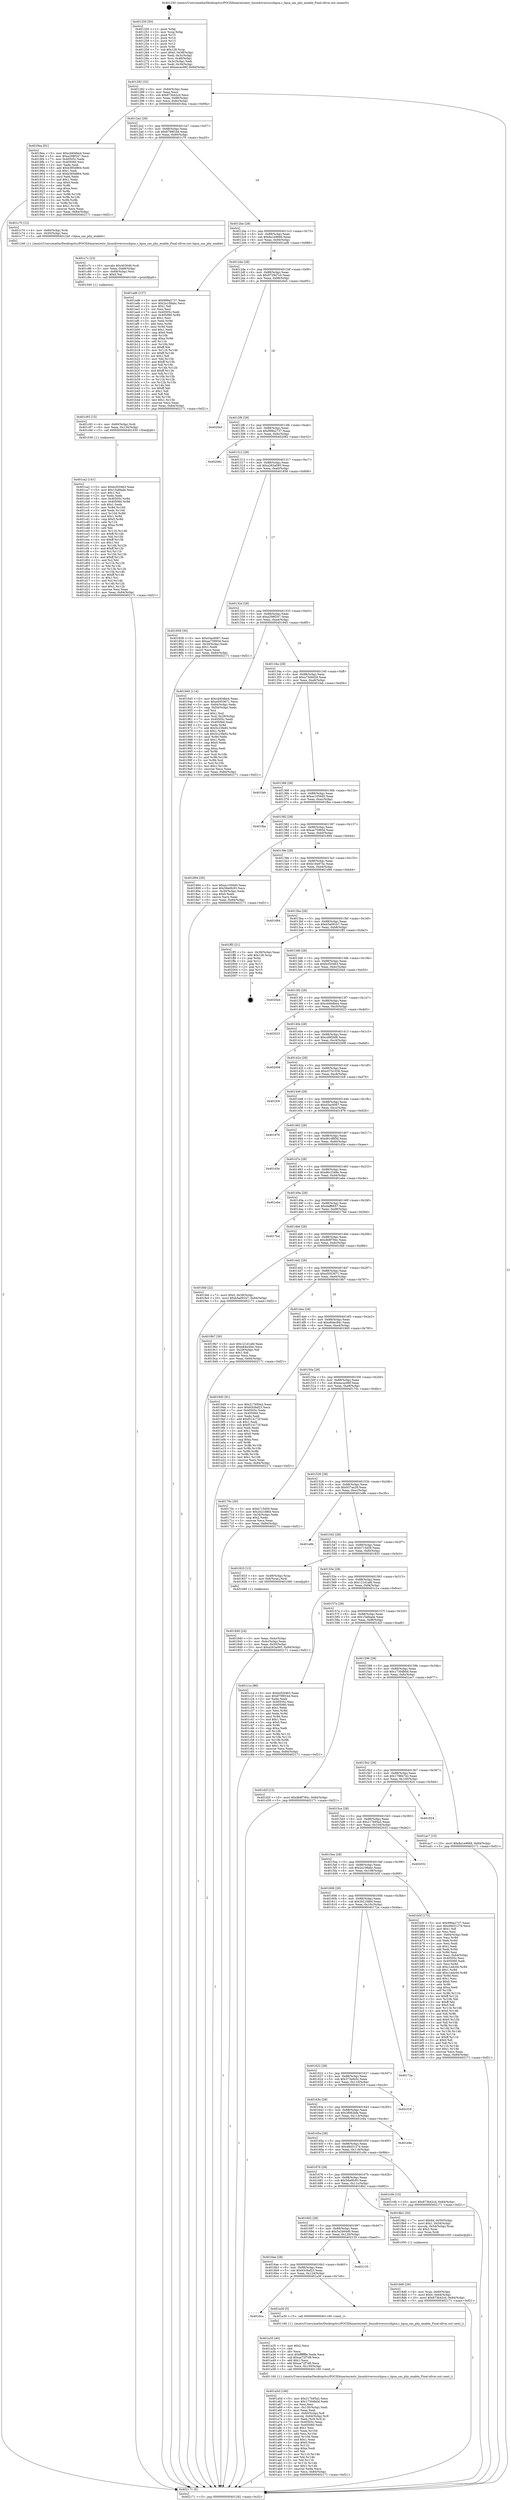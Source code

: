 digraph "0x401250" {
  label = "0x401250 (/mnt/c/Users/mathe/Desktop/tcc/POCII/binaries/extr_linuxdriversscsihpsa.c_hpsa_sas_phy_enable_Final-ollvm.out::main(0))"
  labelloc = "t"
  node[shape=record]

  Entry [label="",width=0.3,height=0.3,shape=circle,fillcolor=black,style=filled]
  "0x401282" [label="{
     0x401282 [32]\l
     | [instrs]\l
     &nbsp;&nbsp;0x401282 \<+6\>: mov -0x84(%rbp),%eax\l
     &nbsp;&nbsp;0x401288 \<+2\>: mov %eax,%ecx\l
     &nbsp;&nbsp;0x40128a \<+6\>: sub $0x873b42cd,%ecx\l
     &nbsp;&nbsp;0x401290 \<+6\>: mov %eax,-0x88(%rbp)\l
     &nbsp;&nbsp;0x401296 \<+6\>: mov %ecx,-0x8c(%rbp)\l
     &nbsp;&nbsp;0x40129c \<+6\>: je 00000000004018ea \<main+0x69a\>\l
  }"]
  "0x4018ea" [label="{
     0x4018ea [91]\l
     | [instrs]\l
     &nbsp;&nbsp;0x4018ea \<+5\>: mov $0xcd40dbe4,%eax\l
     &nbsp;&nbsp;0x4018ef \<+5\>: mov $0xa298f247,%ecx\l
     &nbsp;&nbsp;0x4018f4 \<+7\>: mov 0x40505c,%edx\l
     &nbsp;&nbsp;0x4018fb \<+7\>: mov 0x405060,%esi\l
     &nbsp;&nbsp;0x401902 \<+2\>: mov %edx,%edi\l
     &nbsp;&nbsp;0x401904 \<+6\>: add $0xb385d864,%edi\l
     &nbsp;&nbsp;0x40190a \<+3\>: sub $0x1,%edi\l
     &nbsp;&nbsp;0x40190d \<+6\>: sub $0xb385d864,%edi\l
     &nbsp;&nbsp;0x401913 \<+3\>: imul %edi,%edx\l
     &nbsp;&nbsp;0x401916 \<+3\>: and $0x1,%edx\l
     &nbsp;&nbsp;0x401919 \<+3\>: cmp $0x0,%edx\l
     &nbsp;&nbsp;0x40191c \<+4\>: sete %r8b\l
     &nbsp;&nbsp;0x401920 \<+3\>: cmp $0xa,%esi\l
     &nbsp;&nbsp;0x401923 \<+4\>: setl %r9b\l
     &nbsp;&nbsp;0x401927 \<+3\>: mov %r8b,%r10b\l
     &nbsp;&nbsp;0x40192a \<+3\>: and %r9b,%r10b\l
     &nbsp;&nbsp;0x40192d \<+3\>: xor %r9b,%r8b\l
     &nbsp;&nbsp;0x401930 \<+3\>: or %r8b,%r10b\l
     &nbsp;&nbsp;0x401933 \<+4\>: test $0x1,%r10b\l
     &nbsp;&nbsp;0x401937 \<+3\>: cmovne %ecx,%eax\l
     &nbsp;&nbsp;0x40193a \<+6\>: mov %eax,-0x84(%rbp)\l
     &nbsp;&nbsp;0x401940 \<+5\>: jmp 0000000000402171 \<main+0xf21\>\l
  }"]
  "0x4012a2" [label="{
     0x4012a2 [28]\l
     | [instrs]\l
     &nbsp;&nbsp;0x4012a2 \<+5\>: jmp 00000000004012a7 \<main+0x57\>\l
     &nbsp;&nbsp;0x4012a7 \<+6\>: mov -0x88(%rbp),%eax\l
     &nbsp;&nbsp;0x4012ad \<+5\>: sub $0x8798f1b4,%eax\l
     &nbsp;&nbsp;0x4012b2 \<+6\>: mov %eax,-0x90(%rbp)\l
     &nbsp;&nbsp;0x4012b8 \<+6\>: je 0000000000401c70 \<main+0xa20\>\l
  }"]
  Exit [label="",width=0.3,height=0.3,shape=circle,fillcolor=black,style=filled,peripheries=2]
  "0x401c70" [label="{
     0x401c70 [12]\l
     | [instrs]\l
     &nbsp;&nbsp;0x401c70 \<+4\>: mov -0x60(%rbp),%rdi\l
     &nbsp;&nbsp;0x401c74 \<+3\>: mov -0x50(%rbp),%esi\l
     &nbsp;&nbsp;0x401c77 \<+5\>: call 0000000000401240 \<hpsa_sas_phy_enable\>\l
     | [calls]\l
     &nbsp;&nbsp;0x401240 \{1\} (/mnt/c/Users/mathe/Desktop/tcc/POCII/binaries/extr_linuxdriversscsihpsa.c_hpsa_sas_phy_enable_Final-ollvm.out::hpsa_sas_phy_enable)\l
  }"]
  "0x4012be" [label="{
     0x4012be [28]\l
     | [instrs]\l
     &nbsp;&nbsp;0x4012be \<+5\>: jmp 00000000004012c3 \<main+0x73\>\l
     &nbsp;&nbsp;0x4012c3 \<+6\>: mov -0x88(%rbp),%eax\l
     &nbsp;&nbsp;0x4012c9 \<+5\>: sub $0x8a1e9666,%eax\l
     &nbsp;&nbsp;0x4012ce \<+6\>: mov %eax,-0x94(%rbp)\l
     &nbsp;&nbsp;0x4012d4 \<+6\>: je 0000000000401ad6 \<main+0x886\>\l
  }"]
  "0x401ca2" [label="{
     0x401ca2 [141]\l
     | [instrs]\l
     &nbsp;&nbsp;0x401ca2 \<+5\>: mov $0xbcf20463,%eax\l
     &nbsp;&nbsp;0x401ca7 \<+5\>: mov $0x15afdade,%esi\l
     &nbsp;&nbsp;0x401cac \<+2\>: mov $0x1,%cl\l
     &nbsp;&nbsp;0x401cae \<+2\>: xor %edx,%edx\l
     &nbsp;&nbsp;0x401cb0 \<+8\>: mov 0x40505c,%r8d\l
     &nbsp;&nbsp;0x401cb8 \<+8\>: mov 0x405060,%r9d\l
     &nbsp;&nbsp;0x401cc0 \<+3\>: sub $0x1,%edx\l
     &nbsp;&nbsp;0x401cc3 \<+3\>: mov %r8d,%r10d\l
     &nbsp;&nbsp;0x401cc6 \<+3\>: add %edx,%r10d\l
     &nbsp;&nbsp;0x401cc9 \<+4\>: imul %r10d,%r8d\l
     &nbsp;&nbsp;0x401ccd \<+4\>: and $0x1,%r8d\l
     &nbsp;&nbsp;0x401cd1 \<+4\>: cmp $0x0,%r8d\l
     &nbsp;&nbsp;0x401cd5 \<+4\>: sete %r11b\l
     &nbsp;&nbsp;0x401cd9 \<+4\>: cmp $0xa,%r9d\l
     &nbsp;&nbsp;0x401cdd \<+3\>: setl %bl\l
     &nbsp;&nbsp;0x401ce0 \<+3\>: mov %r11b,%r14b\l
     &nbsp;&nbsp;0x401ce3 \<+4\>: xor $0xff,%r14b\l
     &nbsp;&nbsp;0x401ce7 \<+3\>: mov %bl,%r15b\l
     &nbsp;&nbsp;0x401cea \<+4\>: xor $0xff,%r15b\l
     &nbsp;&nbsp;0x401cee \<+3\>: xor $0x1,%cl\l
     &nbsp;&nbsp;0x401cf1 \<+3\>: mov %r14b,%r12b\l
     &nbsp;&nbsp;0x401cf4 \<+4\>: and $0xff,%r12b\l
     &nbsp;&nbsp;0x401cf8 \<+3\>: and %cl,%r11b\l
     &nbsp;&nbsp;0x401cfb \<+3\>: mov %r15b,%r13b\l
     &nbsp;&nbsp;0x401cfe \<+4\>: and $0xff,%r13b\l
     &nbsp;&nbsp;0x401d02 \<+2\>: and %cl,%bl\l
     &nbsp;&nbsp;0x401d04 \<+3\>: or %r11b,%r12b\l
     &nbsp;&nbsp;0x401d07 \<+3\>: or %bl,%r13b\l
     &nbsp;&nbsp;0x401d0a \<+3\>: xor %r13b,%r12b\l
     &nbsp;&nbsp;0x401d0d \<+3\>: or %r15b,%r14b\l
     &nbsp;&nbsp;0x401d10 \<+4\>: xor $0xff,%r14b\l
     &nbsp;&nbsp;0x401d14 \<+3\>: or $0x1,%cl\l
     &nbsp;&nbsp;0x401d17 \<+3\>: and %cl,%r14b\l
     &nbsp;&nbsp;0x401d1a \<+3\>: or %r14b,%r12b\l
     &nbsp;&nbsp;0x401d1d \<+4\>: test $0x1,%r12b\l
     &nbsp;&nbsp;0x401d21 \<+3\>: cmovne %esi,%eax\l
     &nbsp;&nbsp;0x401d24 \<+6\>: mov %eax,-0x84(%rbp)\l
     &nbsp;&nbsp;0x401d2a \<+5\>: jmp 0000000000402171 \<main+0xf21\>\l
  }"]
  "0x401ad6" [label="{
     0x401ad6 [137]\l
     | [instrs]\l
     &nbsp;&nbsp;0x401ad6 \<+5\>: mov $0x999a2737,%eax\l
     &nbsp;&nbsp;0x401adb \<+5\>: mov $0x2a108abc,%ecx\l
     &nbsp;&nbsp;0x401ae0 \<+2\>: mov $0x1,%dl\l
     &nbsp;&nbsp;0x401ae2 \<+2\>: xor %esi,%esi\l
     &nbsp;&nbsp;0x401ae4 \<+7\>: mov 0x40505c,%edi\l
     &nbsp;&nbsp;0x401aeb \<+8\>: mov 0x405060,%r8d\l
     &nbsp;&nbsp;0x401af3 \<+3\>: sub $0x1,%esi\l
     &nbsp;&nbsp;0x401af6 \<+3\>: mov %edi,%r9d\l
     &nbsp;&nbsp;0x401af9 \<+3\>: add %esi,%r9d\l
     &nbsp;&nbsp;0x401afc \<+4\>: imul %r9d,%edi\l
     &nbsp;&nbsp;0x401b00 \<+3\>: and $0x1,%edi\l
     &nbsp;&nbsp;0x401b03 \<+3\>: cmp $0x0,%edi\l
     &nbsp;&nbsp;0x401b06 \<+4\>: sete %r10b\l
     &nbsp;&nbsp;0x401b0a \<+4\>: cmp $0xa,%r8d\l
     &nbsp;&nbsp;0x401b0e \<+4\>: setl %r11b\l
     &nbsp;&nbsp;0x401b12 \<+3\>: mov %r10b,%bl\l
     &nbsp;&nbsp;0x401b15 \<+3\>: xor $0xff,%bl\l
     &nbsp;&nbsp;0x401b18 \<+3\>: mov %r11b,%r14b\l
     &nbsp;&nbsp;0x401b1b \<+4\>: xor $0xff,%r14b\l
     &nbsp;&nbsp;0x401b1f \<+3\>: xor $0x1,%dl\l
     &nbsp;&nbsp;0x401b22 \<+3\>: mov %bl,%r15b\l
     &nbsp;&nbsp;0x401b25 \<+4\>: and $0xff,%r15b\l
     &nbsp;&nbsp;0x401b29 \<+3\>: and %dl,%r10b\l
     &nbsp;&nbsp;0x401b2c \<+3\>: mov %r14b,%r12b\l
     &nbsp;&nbsp;0x401b2f \<+4\>: and $0xff,%r12b\l
     &nbsp;&nbsp;0x401b33 \<+3\>: and %dl,%r11b\l
     &nbsp;&nbsp;0x401b36 \<+3\>: or %r10b,%r15b\l
     &nbsp;&nbsp;0x401b39 \<+3\>: or %r11b,%r12b\l
     &nbsp;&nbsp;0x401b3c \<+3\>: xor %r12b,%r15b\l
     &nbsp;&nbsp;0x401b3f \<+3\>: or %r14b,%bl\l
     &nbsp;&nbsp;0x401b42 \<+3\>: xor $0xff,%bl\l
     &nbsp;&nbsp;0x401b45 \<+3\>: or $0x1,%dl\l
     &nbsp;&nbsp;0x401b48 \<+2\>: and %dl,%bl\l
     &nbsp;&nbsp;0x401b4a \<+3\>: or %bl,%r15b\l
     &nbsp;&nbsp;0x401b4d \<+4\>: test $0x1,%r15b\l
     &nbsp;&nbsp;0x401b51 \<+3\>: cmovne %ecx,%eax\l
     &nbsp;&nbsp;0x401b54 \<+6\>: mov %eax,-0x84(%rbp)\l
     &nbsp;&nbsp;0x401b5a \<+5\>: jmp 0000000000402171 \<main+0xf21\>\l
  }"]
  "0x4012da" [label="{
     0x4012da [28]\l
     | [instrs]\l
     &nbsp;&nbsp;0x4012da \<+5\>: jmp 00000000004012df \<main+0x8f\>\l
     &nbsp;&nbsp;0x4012df \<+6\>: mov -0x88(%rbp),%eax\l
     &nbsp;&nbsp;0x4012e5 \<+5\>: sub $0x9729d7c0,%eax\l
     &nbsp;&nbsp;0x4012ea \<+6\>: mov %eax,-0x98(%rbp)\l
     &nbsp;&nbsp;0x4012f0 \<+6\>: je 00000000004020e5 \<main+0xe95\>\l
  }"]
  "0x401c93" [label="{
     0x401c93 [15]\l
     | [instrs]\l
     &nbsp;&nbsp;0x401c93 \<+4\>: mov -0x60(%rbp),%rdi\l
     &nbsp;&nbsp;0x401c97 \<+6\>: mov %eax,-0x134(%rbp)\l
     &nbsp;&nbsp;0x401c9d \<+5\>: call 0000000000401030 \<free@plt\>\l
     | [calls]\l
     &nbsp;&nbsp;0x401030 \{1\} (unknown)\l
  }"]
  "0x4020e5" [label="{
     0x4020e5\l
  }", style=dashed]
  "0x4012f6" [label="{
     0x4012f6 [28]\l
     | [instrs]\l
     &nbsp;&nbsp;0x4012f6 \<+5\>: jmp 00000000004012fb \<main+0xab\>\l
     &nbsp;&nbsp;0x4012fb \<+6\>: mov -0x88(%rbp),%eax\l
     &nbsp;&nbsp;0x401301 \<+5\>: sub $0x999a2737,%eax\l
     &nbsp;&nbsp;0x401306 \<+6\>: mov %eax,-0x9c(%rbp)\l
     &nbsp;&nbsp;0x40130c \<+6\>: je 0000000000402082 \<main+0xe32\>\l
  }"]
  "0x401c7c" [label="{
     0x401c7c [23]\l
     | [instrs]\l
     &nbsp;&nbsp;0x401c7c \<+10\>: movabs $0x4030d6,%rdi\l
     &nbsp;&nbsp;0x401c86 \<+3\>: mov %eax,-0x68(%rbp)\l
     &nbsp;&nbsp;0x401c89 \<+3\>: mov -0x68(%rbp),%esi\l
     &nbsp;&nbsp;0x401c8c \<+2\>: mov $0x0,%al\l
     &nbsp;&nbsp;0x401c8e \<+5\>: call 0000000000401040 \<printf@plt\>\l
     | [calls]\l
     &nbsp;&nbsp;0x401040 \{1\} (unknown)\l
  }"]
  "0x402082" [label="{
     0x402082\l
  }", style=dashed]
  "0x401312" [label="{
     0x401312 [28]\l
     | [instrs]\l
     &nbsp;&nbsp;0x401312 \<+5\>: jmp 0000000000401317 \<main+0xc7\>\l
     &nbsp;&nbsp;0x401317 \<+6\>: mov -0x88(%rbp),%eax\l
     &nbsp;&nbsp;0x40131d \<+5\>: sub $0xa263a095,%eax\l
     &nbsp;&nbsp;0x401322 \<+6\>: mov %eax,-0xa0(%rbp)\l
     &nbsp;&nbsp;0x401328 \<+6\>: je 0000000000401858 \<main+0x608\>\l
  }"]
  "0x401a5d" [label="{
     0x401a5d [106]\l
     | [instrs]\l
     &nbsp;&nbsp;0x401a5d \<+5\>: mov $0x217b95a2,%ecx\l
     &nbsp;&nbsp;0x401a62 \<+5\>: mov $0x1730db0d,%edx\l
     &nbsp;&nbsp;0x401a67 \<+2\>: xor %esi,%esi\l
     &nbsp;&nbsp;0x401a69 \<+6\>: mov -0x130(%rbp),%edi\l
     &nbsp;&nbsp;0x401a6f \<+3\>: imul %eax,%edi\l
     &nbsp;&nbsp;0x401a72 \<+4\>: mov -0x60(%rbp),%r8\l
     &nbsp;&nbsp;0x401a76 \<+4\>: movslq -0x64(%rbp),%r9\l
     &nbsp;&nbsp;0x401a7a \<+4\>: mov %edi,(%r8,%r9,4)\l
     &nbsp;&nbsp;0x401a7e \<+7\>: mov 0x40505c,%eax\l
     &nbsp;&nbsp;0x401a85 \<+7\>: mov 0x405060,%edi\l
     &nbsp;&nbsp;0x401a8c \<+3\>: sub $0x1,%esi\l
     &nbsp;&nbsp;0x401a8f \<+3\>: mov %eax,%r10d\l
     &nbsp;&nbsp;0x401a92 \<+3\>: add %esi,%r10d\l
     &nbsp;&nbsp;0x401a95 \<+4\>: imul %r10d,%eax\l
     &nbsp;&nbsp;0x401a99 \<+3\>: and $0x1,%eax\l
     &nbsp;&nbsp;0x401a9c \<+3\>: cmp $0x0,%eax\l
     &nbsp;&nbsp;0x401a9f \<+4\>: sete %r11b\l
     &nbsp;&nbsp;0x401aa3 \<+3\>: cmp $0xa,%edi\l
     &nbsp;&nbsp;0x401aa6 \<+3\>: setl %bl\l
     &nbsp;&nbsp;0x401aa9 \<+3\>: mov %r11b,%r14b\l
     &nbsp;&nbsp;0x401aac \<+3\>: and %bl,%r14b\l
     &nbsp;&nbsp;0x401aaf \<+3\>: xor %bl,%r11b\l
     &nbsp;&nbsp;0x401ab2 \<+3\>: or %r11b,%r14b\l
     &nbsp;&nbsp;0x401ab5 \<+4\>: test $0x1,%r14b\l
     &nbsp;&nbsp;0x401ab9 \<+3\>: cmovne %edx,%ecx\l
     &nbsp;&nbsp;0x401abc \<+6\>: mov %ecx,-0x84(%rbp)\l
     &nbsp;&nbsp;0x401ac2 \<+5\>: jmp 0000000000402171 \<main+0xf21\>\l
  }"]
  "0x401858" [label="{
     0x401858 [30]\l
     | [instrs]\l
     &nbsp;&nbsp;0x401858 \<+5\>: mov $0xd3ac6067,%eax\l
     &nbsp;&nbsp;0x40185d \<+5\>: mov $0xae75993d,%ecx\l
     &nbsp;&nbsp;0x401862 \<+3\>: mov -0x30(%rbp),%edx\l
     &nbsp;&nbsp;0x401865 \<+3\>: cmp $0x1,%edx\l
     &nbsp;&nbsp;0x401868 \<+3\>: cmovl %ecx,%eax\l
     &nbsp;&nbsp;0x40186b \<+6\>: mov %eax,-0x84(%rbp)\l
     &nbsp;&nbsp;0x401871 \<+5\>: jmp 0000000000402171 \<main+0xf21\>\l
  }"]
  "0x40132e" [label="{
     0x40132e [28]\l
     | [instrs]\l
     &nbsp;&nbsp;0x40132e \<+5\>: jmp 0000000000401333 \<main+0xe3\>\l
     &nbsp;&nbsp;0x401333 \<+6\>: mov -0x88(%rbp),%eax\l
     &nbsp;&nbsp;0x401339 \<+5\>: sub $0xa298f247,%eax\l
     &nbsp;&nbsp;0x40133e \<+6\>: mov %eax,-0xa4(%rbp)\l
     &nbsp;&nbsp;0x401344 \<+6\>: je 0000000000401945 \<main+0x6f5\>\l
  }"]
  "0x401a35" [label="{
     0x401a35 [40]\l
     | [instrs]\l
     &nbsp;&nbsp;0x401a35 \<+5\>: mov $0x2,%ecx\l
     &nbsp;&nbsp;0x401a3a \<+1\>: cltd\l
     &nbsp;&nbsp;0x401a3b \<+2\>: idiv %ecx\l
     &nbsp;&nbsp;0x401a3d \<+6\>: imul $0xfffffffe,%edx,%ecx\l
     &nbsp;&nbsp;0x401a43 \<+6\>: sub $0xaa72f7d8,%ecx\l
     &nbsp;&nbsp;0x401a49 \<+3\>: add $0x1,%ecx\l
     &nbsp;&nbsp;0x401a4c \<+6\>: add $0xaa72f7d8,%ecx\l
     &nbsp;&nbsp;0x401a52 \<+6\>: mov %ecx,-0x130(%rbp)\l
     &nbsp;&nbsp;0x401a58 \<+5\>: call 0000000000401160 \<next_i\>\l
     | [calls]\l
     &nbsp;&nbsp;0x401160 \{1\} (/mnt/c/Users/mathe/Desktop/tcc/POCII/binaries/extr_linuxdriversscsihpsa.c_hpsa_sas_phy_enable_Final-ollvm.out::next_i)\l
  }"]
  "0x401945" [label="{
     0x401945 [114]\l
     | [instrs]\l
     &nbsp;&nbsp;0x401945 \<+5\>: mov $0xcd40dbe4,%eax\l
     &nbsp;&nbsp;0x40194a \<+5\>: mov $0xe5053671,%ecx\l
     &nbsp;&nbsp;0x40194f \<+3\>: mov -0x64(%rbp),%edx\l
     &nbsp;&nbsp;0x401952 \<+3\>: cmp -0x54(%rbp),%edx\l
     &nbsp;&nbsp;0x401955 \<+4\>: setl %sil\l
     &nbsp;&nbsp;0x401959 \<+4\>: and $0x1,%sil\l
     &nbsp;&nbsp;0x40195d \<+4\>: mov %sil,-0x29(%rbp)\l
     &nbsp;&nbsp;0x401961 \<+7\>: mov 0x40505c,%edx\l
     &nbsp;&nbsp;0x401968 \<+7\>: mov 0x405060,%edi\l
     &nbsp;&nbsp;0x40196f \<+3\>: mov %edx,%r8d\l
     &nbsp;&nbsp;0x401972 \<+7\>: add $0x5c23fa92,%r8d\l
     &nbsp;&nbsp;0x401979 \<+4\>: sub $0x1,%r8d\l
     &nbsp;&nbsp;0x40197d \<+7\>: sub $0x5c23fa92,%r8d\l
     &nbsp;&nbsp;0x401984 \<+4\>: imul %r8d,%edx\l
     &nbsp;&nbsp;0x401988 \<+3\>: and $0x1,%edx\l
     &nbsp;&nbsp;0x40198b \<+3\>: cmp $0x0,%edx\l
     &nbsp;&nbsp;0x40198e \<+4\>: sete %sil\l
     &nbsp;&nbsp;0x401992 \<+3\>: cmp $0xa,%edi\l
     &nbsp;&nbsp;0x401995 \<+4\>: setl %r9b\l
     &nbsp;&nbsp;0x401999 \<+3\>: mov %sil,%r10b\l
     &nbsp;&nbsp;0x40199c \<+3\>: and %r9b,%r10b\l
     &nbsp;&nbsp;0x40199f \<+3\>: xor %r9b,%sil\l
     &nbsp;&nbsp;0x4019a2 \<+3\>: or %sil,%r10b\l
     &nbsp;&nbsp;0x4019a5 \<+4\>: test $0x1,%r10b\l
     &nbsp;&nbsp;0x4019a9 \<+3\>: cmovne %ecx,%eax\l
     &nbsp;&nbsp;0x4019ac \<+6\>: mov %eax,-0x84(%rbp)\l
     &nbsp;&nbsp;0x4019b2 \<+5\>: jmp 0000000000402171 \<main+0xf21\>\l
  }"]
  "0x40134a" [label="{
     0x40134a [28]\l
     | [instrs]\l
     &nbsp;&nbsp;0x40134a \<+5\>: jmp 000000000040134f \<main+0xff\>\l
     &nbsp;&nbsp;0x40134f \<+6\>: mov -0x88(%rbp),%eax\l
     &nbsp;&nbsp;0x401355 \<+5\>: sub $0xa73d4d28,%eax\l
     &nbsp;&nbsp;0x40135a \<+6\>: mov %eax,-0xa8(%rbp)\l
     &nbsp;&nbsp;0x401360 \<+6\>: je 0000000000401fab \<main+0xd5b\>\l
  }"]
  "0x4016ca" [label="{
     0x4016ca\l
  }", style=dashed]
  "0x401fab" [label="{
     0x401fab\l
  }", style=dashed]
  "0x401366" [label="{
     0x401366 [28]\l
     | [instrs]\l
     &nbsp;&nbsp;0x401366 \<+5\>: jmp 000000000040136b \<main+0x11b\>\l
     &nbsp;&nbsp;0x40136b \<+6\>: mov -0x88(%rbp),%eax\l
     &nbsp;&nbsp;0x401371 \<+5\>: sub $0xac1056d5,%eax\l
     &nbsp;&nbsp;0x401376 \<+6\>: mov %eax,-0xac(%rbp)\l
     &nbsp;&nbsp;0x40137c \<+6\>: je 0000000000401fba \<main+0xd6a\>\l
  }"]
  "0x401a30" [label="{
     0x401a30 [5]\l
     | [instrs]\l
     &nbsp;&nbsp;0x401a30 \<+5\>: call 0000000000401160 \<next_i\>\l
     | [calls]\l
     &nbsp;&nbsp;0x401160 \{1\} (/mnt/c/Users/mathe/Desktop/tcc/POCII/binaries/extr_linuxdriversscsihpsa.c_hpsa_sas_phy_enable_Final-ollvm.out::next_i)\l
  }"]
  "0x401fba" [label="{
     0x401fba\l
  }", style=dashed]
  "0x401382" [label="{
     0x401382 [28]\l
     | [instrs]\l
     &nbsp;&nbsp;0x401382 \<+5\>: jmp 0000000000401387 \<main+0x137\>\l
     &nbsp;&nbsp;0x401387 \<+6\>: mov -0x88(%rbp),%eax\l
     &nbsp;&nbsp;0x40138d \<+5\>: sub $0xae75993d,%eax\l
     &nbsp;&nbsp;0x401392 \<+6\>: mov %eax,-0xb0(%rbp)\l
     &nbsp;&nbsp;0x401398 \<+6\>: je 0000000000401894 \<main+0x644\>\l
  }"]
  "0x4016ae" [label="{
     0x4016ae [28]\l
     | [instrs]\l
     &nbsp;&nbsp;0x4016ae \<+5\>: jmp 00000000004016b3 \<main+0x463\>\l
     &nbsp;&nbsp;0x4016b3 \<+6\>: mov -0x88(%rbp),%eax\l
     &nbsp;&nbsp;0x4016b9 \<+5\>: sub $0x63c9af23,%eax\l
     &nbsp;&nbsp;0x4016be \<+6\>: mov %eax,-0x124(%rbp)\l
     &nbsp;&nbsp;0x4016c4 \<+6\>: je 0000000000401a30 \<main+0x7e0\>\l
  }"]
  "0x401894" [label="{
     0x401894 [30]\l
     | [instrs]\l
     &nbsp;&nbsp;0x401894 \<+5\>: mov $0xac1056d5,%eax\l
     &nbsp;&nbsp;0x401899 \<+5\>: mov $0x58a0fc93,%ecx\l
     &nbsp;&nbsp;0x40189e \<+3\>: mov -0x30(%rbp),%edx\l
     &nbsp;&nbsp;0x4018a1 \<+3\>: cmp $0x0,%edx\l
     &nbsp;&nbsp;0x4018a4 \<+3\>: cmove %ecx,%eax\l
     &nbsp;&nbsp;0x4018a7 \<+6\>: mov %eax,-0x84(%rbp)\l
     &nbsp;&nbsp;0x4018ad \<+5\>: jmp 0000000000402171 \<main+0xf21\>\l
  }"]
  "0x40139e" [label="{
     0x40139e [28]\l
     | [instrs]\l
     &nbsp;&nbsp;0x40139e \<+5\>: jmp 00000000004013a3 \<main+0x153\>\l
     &nbsp;&nbsp;0x4013a3 \<+6\>: mov -0x88(%rbp),%eax\l
     &nbsp;&nbsp;0x4013a9 \<+5\>: sub $0xb19a974c,%eax\l
     &nbsp;&nbsp;0x4013ae \<+6\>: mov %eax,-0xb4(%rbp)\l
     &nbsp;&nbsp;0x4013b4 \<+6\>: je 0000000000401d94 \<main+0xb44\>\l
  }"]
  "0x402135" [label="{
     0x402135\l
  }", style=dashed]
  "0x401d94" [label="{
     0x401d94\l
  }", style=dashed]
  "0x4013ba" [label="{
     0x4013ba [28]\l
     | [instrs]\l
     &nbsp;&nbsp;0x4013ba \<+5\>: jmp 00000000004013bf \<main+0x16f\>\l
     &nbsp;&nbsp;0x4013bf \<+6\>: mov -0x88(%rbp),%eax\l
     &nbsp;&nbsp;0x4013c5 \<+5\>: sub $0xb5a091b7,%eax\l
     &nbsp;&nbsp;0x4013ca \<+6\>: mov %eax,-0xb8(%rbp)\l
     &nbsp;&nbsp;0x4013d0 \<+6\>: je 0000000000401ff3 \<main+0xda3\>\l
  }"]
  "0x4018d0" [label="{
     0x4018d0 [26]\l
     | [instrs]\l
     &nbsp;&nbsp;0x4018d0 \<+4\>: mov %rax,-0x60(%rbp)\l
     &nbsp;&nbsp;0x4018d4 \<+7\>: movl $0x0,-0x64(%rbp)\l
     &nbsp;&nbsp;0x4018db \<+10\>: movl $0x873b42cd,-0x84(%rbp)\l
     &nbsp;&nbsp;0x4018e5 \<+5\>: jmp 0000000000402171 \<main+0xf21\>\l
  }"]
  "0x401ff3" [label="{
     0x401ff3 [21]\l
     | [instrs]\l
     &nbsp;&nbsp;0x401ff3 \<+3\>: mov -0x38(%rbp),%eax\l
     &nbsp;&nbsp;0x401ff6 \<+7\>: add $0x128,%rsp\l
     &nbsp;&nbsp;0x401ffd \<+1\>: pop %rbx\l
     &nbsp;&nbsp;0x401ffe \<+2\>: pop %r12\l
     &nbsp;&nbsp;0x402000 \<+2\>: pop %r13\l
     &nbsp;&nbsp;0x402002 \<+2\>: pop %r14\l
     &nbsp;&nbsp;0x402004 \<+2\>: pop %r15\l
     &nbsp;&nbsp;0x402006 \<+1\>: pop %rbp\l
     &nbsp;&nbsp;0x402007 \<+1\>: ret\l
  }"]
  "0x4013d6" [label="{
     0x4013d6 [28]\l
     | [instrs]\l
     &nbsp;&nbsp;0x4013d6 \<+5\>: jmp 00000000004013db \<main+0x18b\>\l
     &nbsp;&nbsp;0x4013db \<+6\>: mov -0x88(%rbp),%eax\l
     &nbsp;&nbsp;0x4013e1 \<+5\>: sub $0xbcf20463,%eax\l
     &nbsp;&nbsp;0x4013e6 \<+6\>: mov %eax,-0xbc(%rbp)\l
     &nbsp;&nbsp;0x4013ec \<+6\>: je 00000000004020a4 \<main+0xe54\>\l
  }"]
  "0x401692" [label="{
     0x401692 [28]\l
     | [instrs]\l
     &nbsp;&nbsp;0x401692 \<+5\>: jmp 0000000000401697 \<main+0x447\>\l
     &nbsp;&nbsp;0x401697 \<+6\>: mov -0x88(%rbp),%eax\l
     &nbsp;&nbsp;0x40169d \<+5\>: sub $0x5a2464d0,%eax\l
     &nbsp;&nbsp;0x4016a2 \<+6\>: mov %eax,-0x120(%rbp)\l
     &nbsp;&nbsp;0x4016a8 \<+6\>: je 0000000000402135 \<main+0xee5\>\l
  }"]
  "0x4020a4" [label="{
     0x4020a4\l
  }", style=dashed]
  "0x4013f2" [label="{
     0x4013f2 [28]\l
     | [instrs]\l
     &nbsp;&nbsp;0x4013f2 \<+5\>: jmp 00000000004013f7 \<main+0x1a7\>\l
     &nbsp;&nbsp;0x4013f7 \<+6\>: mov -0x88(%rbp),%eax\l
     &nbsp;&nbsp;0x4013fd \<+5\>: sub $0xcd40dbe4,%eax\l
     &nbsp;&nbsp;0x401402 \<+6\>: mov %eax,-0xc0(%rbp)\l
     &nbsp;&nbsp;0x401408 \<+6\>: je 0000000000402023 \<main+0xdd3\>\l
  }"]
  "0x4018b2" [label="{
     0x4018b2 [30]\l
     | [instrs]\l
     &nbsp;&nbsp;0x4018b2 \<+7\>: movl $0x64,-0x50(%rbp)\l
     &nbsp;&nbsp;0x4018b9 \<+7\>: movl $0x1,-0x54(%rbp)\l
     &nbsp;&nbsp;0x4018c0 \<+4\>: movslq -0x54(%rbp),%rax\l
     &nbsp;&nbsp;0x4018c4 \<+4\>: shl $0x2,%rax\l
     &nbsp;&nbsp;0x4018c8 \<+3\>: mov %rax,%rdi\l
     &nbsp;&nbsp;0x4018cb \<+5\>: call 0000000000401050 \<malloc@plt\>\l
     | [calls]\l
     &nbsp;&nbsp;0x401050 \{1\} (unknown)\l
  }"]
  "0x402023" [label="{
     0x402023\l
  }", style=dashed]
  "0x40140e" [label="{
     0x40140e [28]\l
     | [instrs]\l
     &nbsp;&nbsp;0x40140e \<+5\>: jmp 0000000000401413 \<main+0x1c3\>\l
     &nbsp;&nbsp;0x401413 \<+6\>: mov -0x88(%rbp),%eax\l
     &nbsp;&nbsp;0x401419 \<+5\>: sub $0xcd9f2fd6,%eax\l
     &nbsp;&nbsp;0x40141e \<+6\>: mov %eax,-0xc4(%rbp)\l
     &nbsp;&nbsp;0x401424 \<+6\>: je 0000000000402008 \<main+0xdb8\>\l
  }"]
  "0x401676" [label="{
     0x401676 [28]\l
     | [instrs]\l
     &nbsp;&nbsp;0x401676 \<+5\>: jmp 000000000040167b \<main+0x42b\>\l
     &nbsp;&nbsp;0x40167b \<+6\>: mov -0x88(%rbp),%eax\l
     &nbsp;&nbsp;0x401681 \<+5\>: sub $0x58a0fc93,%eax\l
     &nbsp;&nbsp;0x401686 \<+6\>: mov %eax,-0x11c(%rbp)\l
     &nbsp;&nbsp;0x40168c \<+6\>: je 00000000004018b2 \<main+0x662\>\l
  }"]
  "0x402008" [label="{
     0x402008\l
  }", style=dashed]
  "0x40142a" [label="{
     0x40142a [28]\l
     | [instrs]\l
     &nbsp;&nbsp;0x40142a \<+5\>: jmp 000000000040142f \<main+0x1df\>\l
     &nbsp;&nbsp;0x40142f \<+6\>: mov -0x88(%rbp),%eax\l
     &nbsp;&nbsp;0x401435 \<+5\>: sub $0xd37b1036,%eax\l
     &nbsp;&nbsp;0x40143a \<+6\>: mov %eax,-0xc8(%rbp)\l
     &nbsp;&nbsp;0x401440 \<+6\>: je 0000000000401fc9 \<main+0xd79\>\l
  }"]
  "0x401c0b" [label="{
     0x401c0b [15]\l
     | [instrs]\l
     &nbsp;&nbsp;0x401c0b \<+10\>: movl $0x873b42cd,-0x84(%rbp)\l
     &nbsp;&nbsp;0x401c15 \<+5\>: jmp 0000000000402171 \<main+0xf21\>\l
  }"]
  "0x401fc9" [label="{
     0x401fc9\l
  }", style=dashed]
  "0x401446" [label="{
     0x401446 [28]\l
     | [instrs]\l
     &nbsp;&nbsp;0x401446 \<+5\>: jmp 000000000040144b \<main+0x1fb\>\l
     &nbsp;&nbsp;0x40144b \<+6\>: mov -0x88(%rbp),%eax\l
     &nbsp;&nbsp;0x401451 \<+5\>: sub $0xd3ac6067,%eax\l
     &nbsp;&nbsp;0x401456 \<+6\>: mov %eax,-0xcc(%rbp)\l
     &nbsp;&nbsp;0x40145c \<+6\>: je 0000000000401876 \<main+0x626\>\l
  }"]
  "0x40165a" [label="{
     0x40165a [28]\l
     | [instrs]\l
     &nbsp;&nbsp;0x40165a \<+5\>: jmp 000000000040165f \<main+0x40f\>\l
     &nbsp;&nbsp;0x40165f \<+6\>: mov -0x88(%rbp),%eax\l
     &nbsp;&nbsp;0x401665 \<+5\>: sub $0x48d3127d,%eax\l
     &nbsp;&nbsp;0x40166a \<+6\>: mov %eax,-0x118(%rbp)\l
     &nbsp;&nbsp;0x401670 \<+6\>: je 0000000000401c0b \<main+0x9bb\>\l
  }"]
  "0x401876" [label="{
     0x401876\l
  }", style=dashed]
  "0x401462" [label="{
     0x401462 [28]\l
     | [instrs]\l
     &nbsp;&nbsp;0x401462 \<+5\>: jmp 0000000000401467 \<main+0x217\>\l
     &nbsp;&nbsp;0x401467 \<+6\>: mov -0x88(%rbp),%eax\l
     &nbsp;&nbsp;0x40146d \<+5\>: sub $0xd61d8f3d,%eax\l
     &nbsp;&nbsp;0x401472 \<+6\>: mov %eax,-0xd0(%rbp)\l
     &nbsp;&nbsp;0x401478 \<+6\>: je 0000000000401d3e \<main+0xaee\>\l
  }"]
  "0x401e9a" [label="{
     0x401e9a\l
  }", style=dashed]
  "0x401d3e" [label="{
     0x401d3e\l
  }", style=dashed]
  "0x40147e" [label="{
     0x40147e [28]\l
     | [instrs]\l
     &nbsp;&nbsp;0x40147e \<+5\>: jmp 0000000000401483 \<main+0x233\>\l
     &nbsp;&nbsp;0x401483 \<+6\>: mov -0x88(%rbp),%eax\l
     &nbsp;&nbsp;0x401489 \<+5\>: sub $0xd6c2349e,%eax\l
     &nbsp;&nbsp;0x40148e \<+6\>: mov %eax,-0xd4(%rbp)\l
     &nbsp;&nbsp;0x401494 \<+6\>: je 0000000000401ebe \<main+0xc6e\>\l
  }"]
  "0x40163e" [label="{
     0x40163e [28]\l
     | [instrs]\l
     &nbsp;&nbsp;0x40163e \<+5\>: jmp 0000000000401643 \<main+0x3f3\>\l
     &nbsp;&nbsp;0x401643 \<+6\>: mov -0x88(%rbp),%eax\l
     &nbsp;&nbsp;0x401649 \<+5\>: sub $0x3f082bfe,%eax\l
     &nbsp;&nbsp;0x40164e \<+6\>: mov %eax,-0x114(%rbp)\l
     &nbsp;&nbsp;0x401654 \<+6\>: je 0000000000401e9a \<main+0xc4a\>\l
  }"]
  "0x401ebe" [label="{
     0x401ebe\l
  }", style=dashed]
  "0x40149a" [label="{
     0x40149a [28]\l
     | [instrs]\l
     &nbsp;&nbsp;0x40149a \<+5\>: jmp 000000000040149f \<main+0x24f\>\l
     &nbsp;&nbsp;0x40149f \<+6\>: mov -0x88(%rbp),%eax\l
     &nbsp;&nbsp;0x4014a5 \<+5\>: sub $0xdaff6657,%eax\l
     &nbsp;&nbsp;0x4014aa \<+6\>: mov %eax,-0xd8(%rbp)\l
     &nbsp;&nbsp;0x4014b0 \<+6\>: je 00000000004017bd \<main+0x56d\>\l
  }"]
  "0x401f19" [label="{
     0x401f19\l
  }", style=dashed]
  "0x4017bd" [label="{
     0x4017bd\l
  }", style=dashed]
  "0x4014b6" [label="{
     0x4014b6 [28]\l
     | [instrs]\l
     &nbsp;&nbsp;0x4014b6 \<+5\>: jmp 00000000004014bb \<main+0x26b\>\l
     &nbsp;&nbsp;0x4014bb \<+6\>: mov -0x88(%rbp),%eax\l
     &nbsp;&nbsp;0x4014c1 \<+5\>: sub $0xdb8f784c,%eax\l
     &nbsp;&nbsp;0x4014c6 \<+6\>: mov %eax,-0xdc(%rbp)\l
     &nbsp;&nbsp;0x4014cc \<+6\>: je 0000000000401fdd \<main+0xd8d\>\l
  }"]
  "0x401622" [label="{
     0x401622 [28]\l
     | [instrs]\l
     &nbsp;&nbsp;0x401622 \<+5\>: jmp 0000000000401627 \<main+0x3d7\>\l
     &nbsp;&nbsp;0x401627 \<+6\>: mov -0x88(%rbp),%eax\l
     &nbsp;&nbsp;0x40162d \<+5\>: sub $0x373a9c0c,%eax\l
     &nbsp;&nbsp;0x401632 \<+6\>: mov %eax,-0x110(%rbp)\l
     &nbsp;&nbsp;0x401638 \<+6\>: je 0000000000401f19 \<main+0xcc9\>\l
  }"]
  "0x401fdd" [label="{
     0x401fdd [22]\l
     | [instrs]\l
     &nbsp;&nbsp;0x401fdd \<+7\>: movl $0x0,-0x38(%rbp)\l
     &nbsp;&nbsp;0x401fe4 \<+10\>: movl $0xb5a091b7,-0x84(%rbp)\l
     &nbsp;&nbsp;0x401fee \<+5\>: jmp 0000000000402171 \<main+0xf21\>\l
  }"]
  "0x4014d2" [label="{
     0x4014d2 [28]\l
     | [instrs]\l
     &nbsp;&nbsp;0x4014d2 \<+5\>: jmp 00000000004014d7 \<main+0x287\>\l
     &nbsp;&nbsp;0x4014d7 \<+6\>: mov -0x88(%rbp),%eax\l
     &nbsp;&nbsp;0x4014dd \<+5\>: sub $0xe5053671,%eax\l
     &nbsp;&nbsp;0x4014e2 \<+6\>: mov %eax,-0xe0(%rbp)\l
     &nbsp;&nbsp;0x4014e8 \<+6\>: je 00000000004019b7 \<main+0x767\>\l
  }"]
  "0x40172a" [label="{
     0x40172a\l
  }", style=dashed]
  "0x4019b7" [label="{
     0x4019b7 [30]\l
     | [instrs]\l
     &nbsp;&nbsp;0x4019b7 \<+5\>: mov $0x121d1afd,%eax\l
     &nbsp;&nbsp;0x4019bc \<+5\>: mov $0xe84ec84c,%ecx\l
     &nbsp;&nbsp;0x4019c1 \<+3\>: mov -0x29(%rbp),%dl\l
     &nbsp;&nbsp;0x4019c4 \<+3\>: test $0x1,%dl\l
     &nbsp;&nbsp;0x4019c7 \<+3\>: cmovne %ecx,%eax\l
     &nbsp;&nbsp;0x4019ca \<+6\>: mov %eax,-0x84(%rbp)\l
     &nbsp;&nbsp;0x4019d0 \<+5\>: jmp 0000000000402171 \<main+0xf21\>\l
  }"]
  "0x4014ee" [label="{
     0x4014ee [28]\l
     | [instrs]\l
     &nbsp;&nbsp;0x4014ee \<+5\>: jmp 00000000004014f3 \<main+0x2a3\>\l
     &nbsp;&nbsp;0x4014f3 \<+6\>: mov -0x88(%rbp),%eax\l
     &nbsp;&nbsp;0x4014f9 \<+5\>: sub $0xe84ec84c,%eax\l
     &nbsp;&nbsp;0x4014fe \<+6\>: mov %eax,-0xe4(%rbp)\l
     &nbsp;&nbsp;0x401504 \<+6\>: je 00000000004019d5 \<main+0x785\>\l
  }"]
  "0x401606" [label="{
     0x401606 [28]\l
     | [instrs]\l
     &nbsp;&nbsp;0x401606 \<+5\>: jmp 000000000040160b \<main+0x3bb\>\l
     &nbsp;&nbsp;0x40160b \<+6\>: mov -0x88(%rbp),%eax\l
     &nbsp;&nbsp;0x401611 \<+5\>: sub $0x2b21fd6d,%eax\l
     &nbsp;&nbsp;0x401616 \<+6\>: mov %eax,-0x10c(%rbp)\l
     &nbsp;&nbsp;0x40161c \<+6\>: je 000000000040172a \<main+0x4da\>\l
  }"]
  "0x4019d5" [label="{
     0x4019d5 [91]\l
     | [instrs]\l
     &nbsp;&nbsp;0x4019d5 \<+5\>: mov $0x217b95a2,%eax\l
     &nbsp;&nbsp;0x4019da \<+5\>: mov $0x63c9af23,%ecx\l
     &nbsp;&nbsp;0x4019df \<+7\>: mov 0x40505c,%edx\l
     &nbsp;&nbsp;0x4019e6 \<+7\>: mov 0x405060,%esi\l
     &nbsp;&nbsp;0x4019ed \<+2\>: mov %edx,%edi\l
     &nbsp;&nbsp;0x4019ef \<+6\>: add $0xf514172f,%edi\l
     &nbsp;&nbsp;0x4019f5 \<+3\>: sub $0x1,%edi\l
     &nbsp;&nbsp;0x4019f8 \<+6\>: sub $0xf514172f,%edi\l
     &nbsp;&nbsp;0x4019fe \<+3\>: imul %edi,%edx\l
     &nbsp;&nbsp;0x401a01 \<+3\>: and $0x1,%edx\l
     &nbsp;&nbsp;0x401a04 \<+3\>: cmp $0x0,%edx\l
     &nbsp;&nbsp;0x401a07 \<+4\>: sete %r8b\l
     &nbsp;&nbsp;0x401a0b \<+3\>: cmp $0xa,%esi\l
     &nbsp;&nbsp;0x401a0e \<+4\>: setl %r9b\l
     &nbsp;&nbsp;0x401a12 \<+3\>: mov %r8b,%r10b\l
     &nbsp;&nbsp;0x401a15 \<+3\>: and %r9b,%r10b\l
     &nbsp;&nbsp;0x401a18 \<+3\>: xor %r9b,%r8b\l
     &nbsp;&nbsp;0x401a1b \<+3\>: or %r8b,%r10b\l
     &nbsp;&nbsp;0x401a1e \<+4\>: test $0x1,%r10b\l
     &nbsp;&nbsp;0x401a22 \<+3\>: cmovne %ecx,%eax\l
     &nbsp;&nbsp;0x401a25 \<+6\>: mov %eax,-0x84(%rbp)\l
     &nbsp;&nbsp;0x401a2b \<+5\>: jmp 0000000000402171 \<main+0xf21\>\l
  }"]
  "0x40150a" [label="{
     0x40150a [28]\l
     | [instrs]\l
     &nbsp;&nbsp;0x40150a \<+5\>: jmp 000000000040150f \<main+0x2bf\>\l
     &nbsp;&nbsp;0x40150f \<+6\>: mov -0x88(%rbp),%eax\l
     &nbsp;&nbsp;0x401515 \<+5\>: sub $0xeecac96f,%eax\l
     &nbsp;&nbsp;0x40151a \<+6\>: mov %eax,-0xe8(%rbp)\l
     &nbsp;&nbsp;0x401520 \<+6\>: je 000000000040170c \<main+0x4bc\>\l
  }"]
  "0x401b5f" [label="{
     0x401b5f [172]\l
     | [instrs]\l
     &nbsp;&nbsp;0x401b5f \<+5\>: mov $0x999a2737,%eax\l
     &nbsp;&nbsp;0x401b64 \<+5\>: mov $0x48d3127d,%ecx\l
     &nbsp;&nbsp;0x401b69 \<+2\>: mov $0x1,%dl\l
     &nbsp;&nbsp;0x401b6b \<+2\>: xor %esi,%esi\l
     &nbsp;&nbsp;0x401b6d \<+3\>: mov -0x64(%rbp),%edi\l
     &nbsp;&nbsp;0x401b70 \<+3\>: mov %esi,%r8d\l
     &nbsp;&nbsp;0x401b73 \<+3\>: sub %edi,%r8d\l
     &nbsp;&nbsp;0x401b76 \<+2\>: mov %esi,%edi\l
     &nbsp;&nbsp;0x401b78 \<+3\>: sub $0x1,%edi\l
     &nbsp;&nbsp;0x401b7b \<+3\>: add %edi,%r8d\l
     &nbsp;&nbsp;0x401b7e \<+3\>: sub %r8d,%esi\l
     &nbsp;&nbsp;0x401b81 \<+3\>: mov %esi,-0x64(%rbp)\l
     &nbsp;&nbsp;0x401b84 \<+7\>: mov 0x40505c,%esi\l
     &nbsp;&nbsp;0x401b8b \<+7\>: mov 0x405060,%edi\l
     &nbsp;&nbsp;0x401b92 \<+3\>: mov %esi,%r8d\l
     &nbsp;&nbsp;0x401b95 \<+7\>: sub $0xc1adc0d,%r8d\l
     &nbsp;&nbsp;0x401b9c \<+4\>: sub $0x1,%r8d\l
     &nbsp;&nbsp;0x401ba0 \<+7\>: add $0xc1adc0d,%r8d\l
     &nbsp;&nbsp;0x401ba7 \<+4\>: imul %r8d,%esi\l
     &nbsp;&nbsp;0x401bab \<+3\>: and $0x1,%esi\l
     &nbsp;&nbsp;0x401bae \<+3\>: cmp $0x0,%esi\l
     &nbsp;&nbsp;0x401bb1 \<+4\>: sete %r9b\l
     &nbsp;&nbsp;0x401bb5 \<+3\>: cmp $0xa,%edi\l
     &nbsp;&nbsp;0x401bb8 \<+4\>: setl %r10b\l
     &nbsp;&nbsp;0x401bbc \<+3\>: mov %r9b,%r11b\l
     &nbsp;&nbsp;0x401bbf \<+4\>: xor $0xff,%r11b\l
     &nbsp;&nbsp;0x401bc3 \<+3\>: mov %r10b,%bl\l
     &nbsp;&nbsp;0x401bc6 \<+3\>: xor $0xff,%bl\l
     &nbsp;&nbsp;0x401bc9 \<+3\>: xor $0x0,%dl\l
     &nbsp;&nbsp;0x401bcc \<+3\>: mov %r11b,%r14b\l
     &nbsp;&nbsp;0x401bcf \<+4\>: and $0x0,%r14b\l
     &nbsp;&nbsp;0x401bd3 \<+3\>: and %dl,%r9b\l
     &nbsp;&nbsp;0x401bd6 \<+3\>: mov %bl,%r15b\l
     &nbsp;&nbsp;0x401bd9 \<+4\>: and $0x0,%r15b\l
     &nbsp;&nbsp;0x401bdd \<+3\>: and %dl,%r10b\l
     &nbsp;&nbsp;0x401be0 \<+3\>: or %r9b,%r14b\l
     &nbsp;&nbsp;0x401be3 \<+3\>: or %r10b,%r15b\l
     &nbsp;&nbsp;0x401be6 \<+3\>: xor %r15b,%r14b\l
     &nbsp;&nbsp;0x401be9 \<+3\>: or %bl,%r11b\l
     &nbsp;&nbsp;0x401bec \<+4\>: xor $0xff,%r11b\l
     &nbsp;&nbsp;0x401bf0 \<+3\>: or $0x0,%dl\l
     &nbsp;&nbsp;0x401bf3 \<+3\>: and %dl,%r11b\l
     &nbsp;&nbsp;0x401bf6 \<+3\>: or %r11b,%r14b\l
     &nbsp;&nbsp;0x401bf9 \<+4\>: test $0x1,%r14b\l
     &nbsp;&nbsp;0x401bfd \<+3\>: cmovne %ecx,%eax\l
     &nbsp;&nbsp;0x401c00 \<+6\>: mov %eax,-0x84(%rbp)\l
     &nbsp;&nbsp;0x401c06 \<+5\>: jmp 0000000000402171 \<main+0xf21\>\l
  }"]
  "0x40170c" [label="{
     0x40170c [30]\l
     | [instrs]\l
     &nbsp;&nbsp;0x40170c \<+5\>: mov $0xb715d59,%eax\l
     &nbsp;&nbsp;0x401711 \<+5\>: mov $0x2b21fd6d,%ecx\l
     &nbsp;&nbsp;0x401716 \<+3\>: mov -0x34(%rbp),%edx\l
     &nbsp;&nbsp;0x401719 \<+3\>: cmp $0x2,%edx\l
     &nbsp;&nbsp;0x40171c \<+3\>: cmovne %ecx,%eax\l
     &nbsp;&nbsp;0x40171f \<+6\>: mov %eax,-0x84(%rbp)\l
     &nbsp;&nbsp;0x401725 \<+5\>: jmp 0000000000402171 \<main+0xf21\>\l
  }"]
  "0x401526" [label="{
     0x401526 [28]\l
     | [instrs]\l
     &nbsp;&nbsp;0x401526 \<+5\>: jmp 000000000040152b \<main+0x2db\>\l
     &nbsp;&nbsp;0x40152b \<+6\>: mov -0x88(%rbp),%eax\l
     &nbsp;&nbsp;0x401531 \<+5\>: sub $0x937aa28,%eax\l
     &nbsp;&nbsp;0x401536 \<+6\>: mov %eax,-0xec(%rbp)\l
     &nbsp;&nbsp;0x40153c \<+6\>: je 0000000000401e8b \<main+0xc3b\>\l
  }"]
  "0x402171" [label="{
     0x402171 [5]\l
     | [instrs]\l
     &nbsp;&nbsp;0x402171 \<+5\>: jmp 0000000000401282 \<main+0x32\>\l
  }"]
  "0x401250" [label="{
     0x401250 [50]\l
     | [instrs]\l
     &nbsp;&nbsp;0x401250 \<+1\>: push %rbp\l
     &nbsp;&nbsp;0x401251 \<+3\>: mov %rsp,%rbp\l
     &nbsp;&nbsp;0x401254 \<+2\>: push %r15\l
     &nbsp;&nbsp;0x401256 \<+2\>: push %r14\l
     &nbsp;&nbsp;0x401258 \<+2\>: push %r13\l
     &nbsp;&nbsp;0x40125a \<+2\>: push %r12\l
     &nbsp;&nbsp;0x40125c \<+1\>: push %rbx\l
     &nbsp;&nbsp;0x40125d \<+7\>: sub $0x128,%rsp\l
     &nbsp;&nbsp;0x401264 \<+7\>: movl $0x0,-0x38(%rbp)\l
     &nbsp;&nbsp;0x40126b \<+3\>: mov %edi,-0x3c(%rbp)\l
     &nbsp;&nbsp;0x40126e \<+4\>: mov %rsi,-0x48(%rbp)\l
     &nbsp;&nbsp;0x401272 \<+3\>: mov -0x3c(%rbp),%edi\l
     &nbsp;&nbsp;0x401275 \<+3\>: mov %edi,-0x34(%rbp)\l
     &nbsp;&nbsp;0x401278 \<+10\>: movl $0xeecac96f,-0x84(%rbp)\l
  }"]
  "0x4015ea" [label="{
     0x4015ea [28]\l
     | [instrs]\l
     &nbsp;&nbsp;0x4015ea \<+5\>: jmp 00000000004015ef \<main+0x39f\>\l
     &nbsp;&nbsp;0x4015ef \<+6\>: mov -0x88(%rbp),%eax\l
     &nbsp;&nbsp;0x4015f5 \<+5\>: sub $0x2a108abc,%eax\l
     &nbsp;&nbsp;0x4015fa \<+6\>: mov %eax,-0x108(%rbp)\l
     &nbsp;&nbsp;0x401600 \<+6\>: je 0000000000401b5f \<main+0x90f\>\l
  }"]
  "0x401e8b" [label="{
     0x401e8b\l
  }", style=dashed]
  "0x401542" [label="{
     0x401542 [28]\l
     | [instrs]\l
     &nbsp;&nbsp;0x401542 \<+5\>: jmp 0000000000401547 \<main+0x2f7\>\l
     &nbsp;&nbsp;0x401547 \<+6\>: mov -0x88(%rbp),%eax\l
     &nbsp;&nbsp;0x40154d \<+5\>: sub $0xb715d59,%eax\l
     &nbsp;&nbsp;0x401552 \<+6\>: mov %eax,-0xf0(%rbp)\l
     &nbsp;&nbsp;0x401558 \<+6\>: je 0000000000401833 \<main+0x5e3\>\l
  }"]
  "0x402032" [label="{
     0x402032\l
  }", style=dashed]
  "0x401833" [label="{
     0x401833 [13]\l
     | [instrs]\l
     &nbsp;&nbsp;0x401833 \<+4\>: mov -0x48(%rbp),%rax\l
     &nbsp;&nbsp;0x401837 \<+4\>: mov 0x8(%rax),%rdi\l
     &nbsp;&nbsp;0x40183b \<+5\>: call 0000000000401060 \<atoi@plt\>\l
     | [calls]\l
     &nbsp;&nbsp;0x401060 \{1\} (unknown)\l
  }"]
  "0x40155e" [label="{
     0x40155e [28]\l
     | [instrs]\l
     &nbsp;&nbsp;0x40155e \<+5\>: jmp 0000000000401563 \<main+0x313\>\l
     &nbsp;&nbsp;0x401563 \<+6\>: mov -0x88(%rbp),%eax\l
     &nbsp;&nbsp;0x401569 \<+5\>: sub $0x121d1afd,%eax\l
     &nbsp;&nbsp;0x40156e \<+6\>: mov %eax,-0xf4(%rbp)\l
     &nbsp;&nbsp;0x401574 \<+6\>: je 0000000000401c1a \<main+0x9ca\>\l
  }"]
  "0x401840" [label="{
     0x401840 [24]\l
     | [instrs]\l
     &nbsp;&nbsp;0x401840 \<+3\>: mov %eax,-0x4c(%rbp)\l
     &nbsp;&nbsp;0x401843 \<+3\>: mov -0x4c(%rbp),%eax\l
     &nbsp;&nbsp;0x401846 \<+3\>: mov %eax,-0x30(%rbp)\l
     &nbsp;&nbsp;0x401849 \<+10\>: movl $0xa263a095,-0x84(%rbp)\l
     &nbsp;&nbsp;0x401853 \<+5\>: jmp 0000000000402171 \<main+0xf21\>\l
  }"]
  "0x4015ce" [label="{
     0x4015ce [28]\l
     | [instrs]\l
     &nbsp;&nbsp;0x4015ce \<+5\>: jmp 00000000004015d3 \<main+0x383\>\l
     &nbsp;&nbsp;0x4015d3 \<+6\>: mov -0x88(%rbp),%eax\l
     &nbsp;&nbsp;0x4015d9 \<+5\>: sub $0x217b95a2,%eax\l
     &nbsp;&nbsp;0x4015de \<+6\>: mov %eax,-0x104(%rbp)\l
     &nbsp;&nbsp;0x4015e4 \<+6\>: je 0000000000402032 \<main+0xde2\>\l
  }"]
  "0x401c1a" [label="{
     0x401c1a [86]\l
     | [instrs]\l
     &nbsp;&nbsp;0x401c1a \<+5\>: mov $0xbcf20463,%eax\l
     &nbsp;&nbsp;0x401c1f \<+5\>: mov $0x8798f1b4,%ecx\l
     &nbsp;&nbsp;0x401c24 \<+2\>: xor %edx,%edx\l
     &nbsp;&nbsp;0x401c26 \<+7\>: mov 0x40505c,%esi\l
     &nbsp;&nbsp;0x401c2d \<+7\>: mov 0x405060,%edi\l
     &nbsp;&nbsp;0x401c34 \<+3\>: sub $0x1,%edx\l
     &nbsp;&nbsp;0x401c37 \<+3\>: mov %esi,%r8d\l
     &nbsp;&nbsp;0x401c3a \<+3\>: add %edx,%r8d\l
     &nbsp;&nbsp;0x401c3d \<+4\>: imul %r8d,%esi\l
     &nbsp;&nbsp;0x401c41 \<+3\>: and $0x1,%esi\l
     &nbsp;&nbsp;0x401c44 \<+3\>: cmp $0x0,%esi\l
     &nbsp;&nbsp;0x401c47 \<+4\>: sete %r9b\l
     &nbsp;&nbsp;0x401c4b \<+3\>: cmp $0xa,%edi\l
     &nbsp;&nbsp;0x401c4e \<+4\>: setl %r10b\l
     &nbsp;&nbsp;0x401c52 \<+3\>: mov %r9b,%r11b\l
     &nbsp;&nbsp;0x401c55 \<+3\>: and %r10b,%r11b\l
     &nbsp;&nbsp;0x401c58 \<+3\>: xor %r10b,%r9b\l
     &nbsp;&nbsp;0x401c5b \<+3\>: or %r9b,%r11b\l
     &nbsp;&nbsp;0x401c5e \<+4\>: test $0x1,%r11b\l
     &nbsp;&nbsp;0x401c62 \<+3\>: cmovne %ecx,%eax\l
     &nbsp;&nbsp;0x401c65 \<+6\>: mov %eax,-0x84(%rbp)\l
     &nbsp;&nbsp;0x401c6b \<+5\>: jmp 0000000000402171 \<main+0xf21\>\l
  }"]
  "0x40157a" [label="{
     0x40157a [28]\l
     | [instrs]\l
     &nbsp;&nbsp;0x40157a \<+5\>: jmp 000000000040157f \<main+0x32f\>\l
     &nbsp;&nbsp;0x40157f \<+6\>: mov -0x88(%rbp),%eax\l
     &nbsp;&nbsp;0x401585 \<+5\>: sub $0x15afdade,%eax\l
     &nbsp;&nbsp;0x40158a \<+6\>: mov %eax,-0xf8(%rbp)\l
     &nbsp;&nbsp;0x401590 \<+6\>: je 0000000000401d2f \<main+0xadf\>\l
  }"]
  "0x401824" [label="{
     0x401824\l
  }", style=dashed]
  "0x401d2f" [label="{
     0x401d2f [15]\l
     | [instrs]\l
     &nbsp;&nbsp;0x401d2f \<+10\>: movl $0xdb8f784c,-0x84(%rbp)\l
     &nbsp;&nbsp;0x401d39 \<+5\>: jmp 0000000000402171 \<main+0xf21\>\l
  }"]
  "0x401596" [label="{
     0x401596 [28]\l
     | [instrs]\l
     &nbsp;&nbsp;0x401596 \<+5\>: jmp 000000000040159b \<main+0x34b\>\l
     &nbsp;&nbsp;0x40159b \<+6\>: mov -0x88(%rbp),%eax\l
     &nbsp;&nbsp;0x4015a1 \<+5\>: sub $0x1730db0d,%eax\l
     &nbsp;&nbsp;0x4015a6 \<+6\>: mov %eax,-0xfc(%rbp)\l
     &nbsp;&nbsp;0x4015ac \<+6\>: je 0000000000401ac7 \<main+0x877\>\l
  }"]
  "0x4015b2" [label="{
     0x4015b2 [28]\l
     | [instrs]\l
     &nbsp;&nbsp;0x4015b2 \<+5\>: jmp 00000000004015b7 \<main+0x367\>\l
     &nbsp;&nbsp;0x4015b7 \<+6\>: mov -0x88(%rbp),%eax\l
     &nbsp;&nbsp;0x4015bd \<+5\>: sub $0x1796b742,%eax\l
     &nbsp;&nbsp;0x4015c2 \<+6\>: mov %eax,-0x100(%rbp)\l
     &nbsp;&nbsp;0x4015c8 \<+6\>: je 0000000000401824 \<main+0x5d4\>\l
  }"]
  "0x401ac7" [label="{
     0x401ac7 [15]\l
     | [instrs]\l
     &nbsp;&nbsp;0x401ac7 \<+10\>: movl $0x8a1e9666,-0x84(%rbp)\l
     &nbsp;&nbsp;0x401ad1 \<+5\>: jmp 0000000000402171 \<main+0xf21\>\l
  }"]
  Entry -> "0x401250" [label=" 1"]
  "0x401282" -> "0x4018ea" [label=" 2"]
  "0x401282" -> "0x4012a2" [label=" 20"]
  "0x401ff3" -> Exit [label=" 1"]
  "0x4012a2" -> "0x401c70" [label=" 1"]
  "0x4012a2" -> "0x4012be" [label=" 19"]
  "0x401fdd" -> "0x402171" [label=" 1"]
  "0x4012be" -> "0x401ad6" [label=" 1"]
  "0x4012be" -> "0x4012da" [label=" 18"]
  "0x401d2f" -> "0x402171" [label=" 1"]
  "0x4012da" -> "0x4020e5" [label=" 0"]
  "0x4012da" -> "0x4012f6" [label=" 18"]
  "0x401ca2" -> "0x402171" [label=" 1"]
  "0x4012f6" -> "0x402082" [label=" 0"]
  "0x4012f6" -> "0x401312" [label=" 18"]
  "0x401c93" -> "0x401ca2" [label=" 1"]
  "0x401312" -> "0x401858" [label=" 1"]
  "0x401312" -> "0x40132e" [label=" 17"]
  "0x401c7c" -> "0x401c93" [label=" 1"]
  "0x40132e" -> "0x401945" [label=" 2"]
  "0x40132e" -> "0x40134a" [label=" 15"]
  "0x401c70" -> "0x401c7c" [label=" 1"]
  "0x40134a" -> "0x401fab" [label=" 0"]
  "0x40134a" -> "0x401366" [label=" 15"]
  "0x401c1a" -> "0x402171" [label=" 1"]
  "0x401366" -> "0x401fba" [label=" 0"]
  "0x401366" -> "0x401382" [label=" 15"]
  "0x401c0b" -> "0x402171" [label=" 1"]
  "0x401382" -> "0x401894" [label=" 1"]
  "0x401382" -> "0x40139e" [label=" 14"]
  "0x401ad6" -> "0x402171" [label=" 1"]
  "0x40139e" -> "0x401d94" [label=" 0"]
  "0x40139e" -> "0x4013ba" [label=" 14"]
  "0x401ac7" -> "0x402171" [label=" 1"]
  "0x4013ba" -> "0x401ff3" [label=" 1"]
  "0x4013ba" -> "0x4013d6" [label=" 13"]
  "0x401a35" -> "0x401a5d" [label=" 1"]
  "0x4013d6" -> "0x4020a4" [label=" 0"]
  "0x4013d6" -> "0x4013f2" [label=" 13"]
  "0x401a30" -> "0x401a35" [label=" 1"]
  "0x4013f2" -> "0x402023" [label=" 0"]
  "0x4013f2" -> "0x40140e" [label=" 13"]
  "0x4016ae" -> "0x4016ca" [label=" 0"]
  "0x40140e" -> "0x402008" [label=" 0"]
  "0x40140e" -> "0x40142a" [label=" 13"]
  "0x401b5f" -> "0x402171" [label=" 1"]
  "0x40142a" -> "0x401fc9" [label=" 0"]
  "0x40142a" -> "0x401446" [label=" 13"]
  "0x401692" -> "0x4016ae" [label=" 1"]
  "0x401446" -> "0x401876" [label=" 0"]
  "0x401446" -> "0x401462" [label=" 13"]
  "0x401a5d" -> "0x402171" [label=" 1"]
  "0x401462" -> "0x401d3e" [label=" 0"]
  "0x401462" -> "0x40147e" [label=" 13"]
  "0x4019d5" -> "0x402171" [label=" 1"]
  "0x40147e" -> "0x401ebe" [label=" 0"]
  "0x40147e" -> "0x40149a" [label=" 13"]
  "0x401945" -> "0x402171" [label=" 2"]
  "0x40149a" -> "0x4017bd" [label=" 0"]
  "0x40149a" -> "0x4014b6" [label=" 13"]
  "0x4018ea" -> "0x402171" [label=" 2"]
  "0x4014b6" -> "0x401fdd" [label=" 1"]
  "0x4014b6" -> "0x4014d2" [label=" 12"]
  "0x4018b2" -> "0x4018d0" [label=" 1"]
  "0x4014d2" -> "0x4019b7" [label=" 2"]
  "0x4014d2" -> "0x4014ee" [label=" 10"]
  "0x401676" -> "0x401692" [label=" 1"]
  "0x4014ee" -> "0x4019d5" [label=" 1"]
  "0x4014ee" -> "0x40150a" [label=" 9"]
  "0x4016ae" -> "0x401a30" [label=" 1"]
  "0x40150a" -> "0x40170c" [label=" 1"]
  "0x40150a" -> "0x401526" [label=" 8"]
  "0x40170c" -> "0x402171" [label=" 1"]
  "0x401250" -> "0x401282" [label=" 1"]
  "0x402171" -> "0x401282" [label=" 21"]
  "0x40165a" -> "0x401676" [label=" 2"]
  "0x401526" -> "0x401e8b" [label=" 0"]
  "0x401526" -> "0x401542" [label=" 8"]
  "0x401692" -> "0x402135" [label=" 0"]
  "0x401542" -> "0x401833" [label=" 1"]
  "0x401542" -> "0x40155e" [label=" 7"]
  "0x401833" -> "0x401840" [label=" 1"]
  "0x401840" -> "0x402171" [label=" 1"]
  "0x401858" -> "0x402171" [label=" 1"]
  "0x401894" -> "0x402171" [label=" 1"]
  "0x40163e" -> "0x40165a" [label=" 3"]
  "0x40155e" -> "0x401c1a" [label=" 1"]
  "0x40155e" -> "0x40157a" [label=" 6"]
  "0x4019b7" -> "0x402171" [label=" 2"]
  "0x40157a" -> "0x401d2f" [label=" 1"]
  "0x40157a" -> "0x401596" [label=" 5"]
  "0x401622" -> "0x40163e" [label=" 3"]
  "0x401596" -> "0x401ac7" [label=" 1"]
  "0x401596" -> "0x4015b2" [label=" 4"]
  "0x401622" -> "0x401f19" [label=" 0"]
  "0x4015b2" -> "0x401824" [label=" 0"]
  "0x4015b2" -> "0x4015ce" [label=" 4"]
  "0x40163e" -> "0x401e9a" [label=" 0"]
  "0x4015ce" -> "0x402032" [label=" 0"]
  "0x4015ce" -> "0x4015ea" [label=" 4"]
  "0x40165a" -> "0x401c0b" [label=" 1"]
  "0x4015ea" -> "0x401b5f" [label=" 1"]
  "0x4015ea" -> "0x401606" [label=" 3"]
  "0x401676" -> "0x4018b2" [label=" 1"]
  "0x401606" -> "0x40172a" [label=" 0"]
  "0x401606" -> "0x401622" [label=" 3"]
  "0x4018d0" -> "0x402171" [label=" 1"]
}
